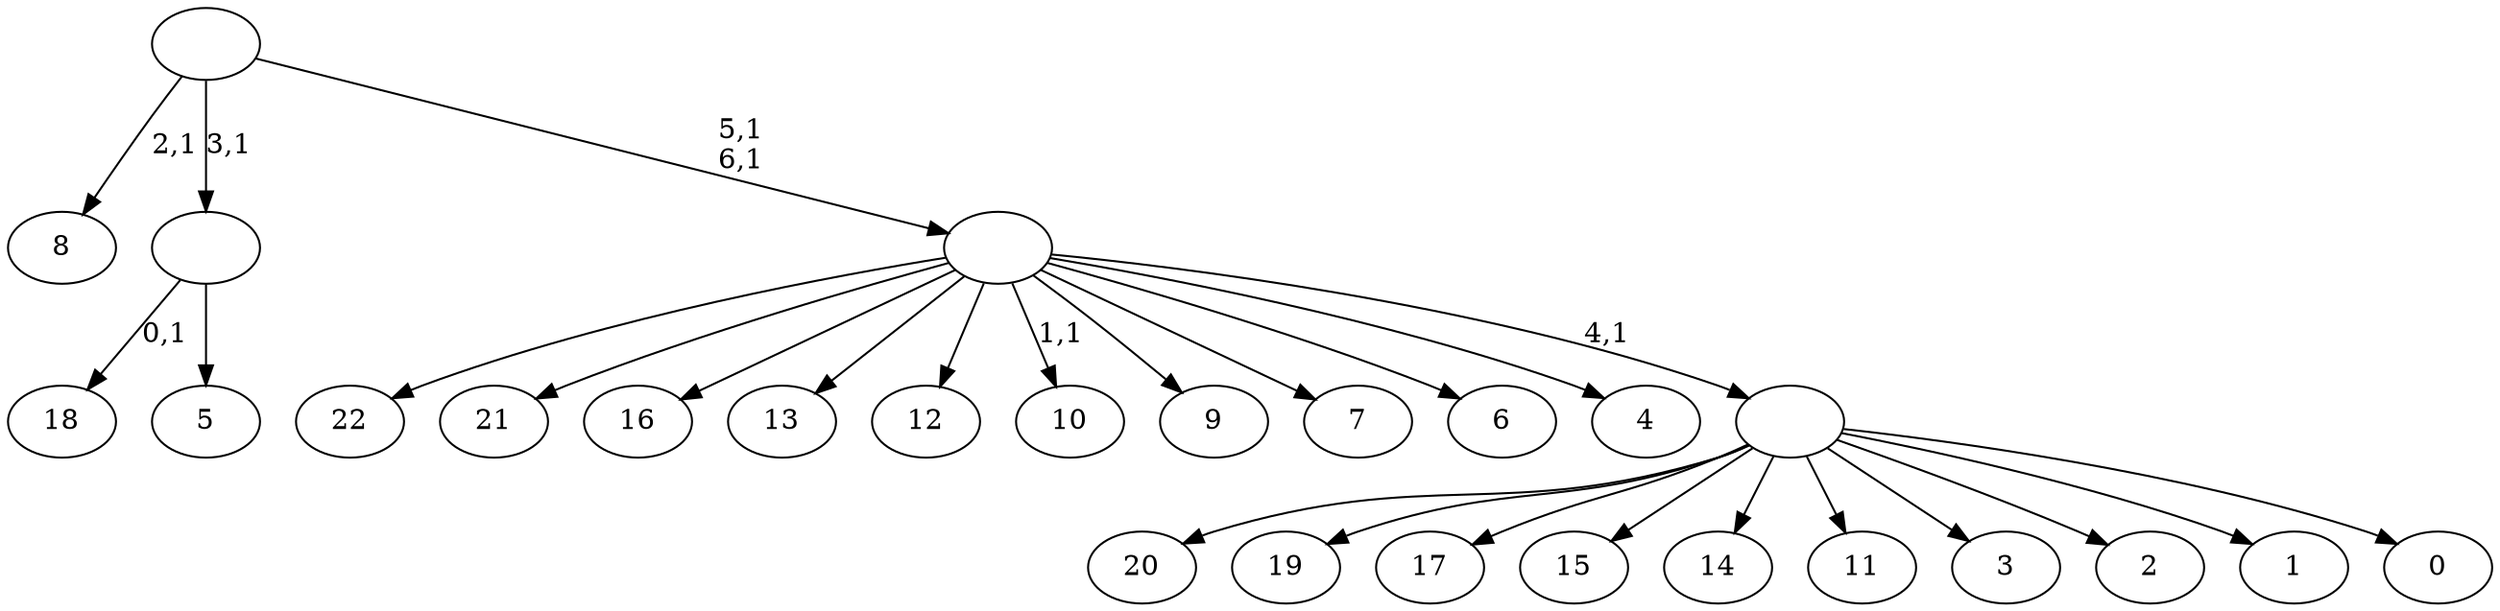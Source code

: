 digraph T {
	30 [label="22"]
	29 [label="21"]
	28 [label="20"]
	27 [label="19"]
	26 [label="18"]
	24 [label="17"]
	23 [label="16"]
	22 [label="15"]
	21 [label="14"]
	20 [label="13"]
	19 [label="12"]
	18 [label="11"]
	17 [label="10"]
	15 [label="9"]
	14 [label="8"]
	12 [label="7"]
	11 [label="6"]
	10 [label="5"]
	9 [label=""]
	8 [label="4"]
	7 [label="3"]
	6 [label="2"]
	5 [label="1"]
	4 [label="0"]
	3 [label=""]
	2 [label=""]
	0 [label=""]
	9 -> 26 [label="0,1"]
	9 -> 10 [label=""]
	3 -> 28 [label=""]
	3 -> 27 [label=""]
	3 -> 24 [label=""]
	3 -> 22 [label=""]
	3 -> 21 [label=""]
	3 -> 18 [label=""]
	3 -> 7 [label=""]
	3 -> 6 [label=""]
	3 -> 5 [label=""]
	3 -> 4 [label=""]
	2 -> 17 [label="1,1"]
	2 -> 30 [label=""]
	2 -> 29 [label=""]
	2 -> 23 [label=""]
	2 -> 20 [label=""]
	2 -> 19 [label=""]
	2 -> 15 [label=""]
	2 -> 12 [label=""]
	2 -> 11 [label=""]
	2 -> 8 [label=""]
	2 -> 3 [label="4,1"]
	0 -> 2 [label="5,1\n6,1"]
	0 -> 14 [label="2,1"]
	0 -> 9 [label="3,1"]
}
